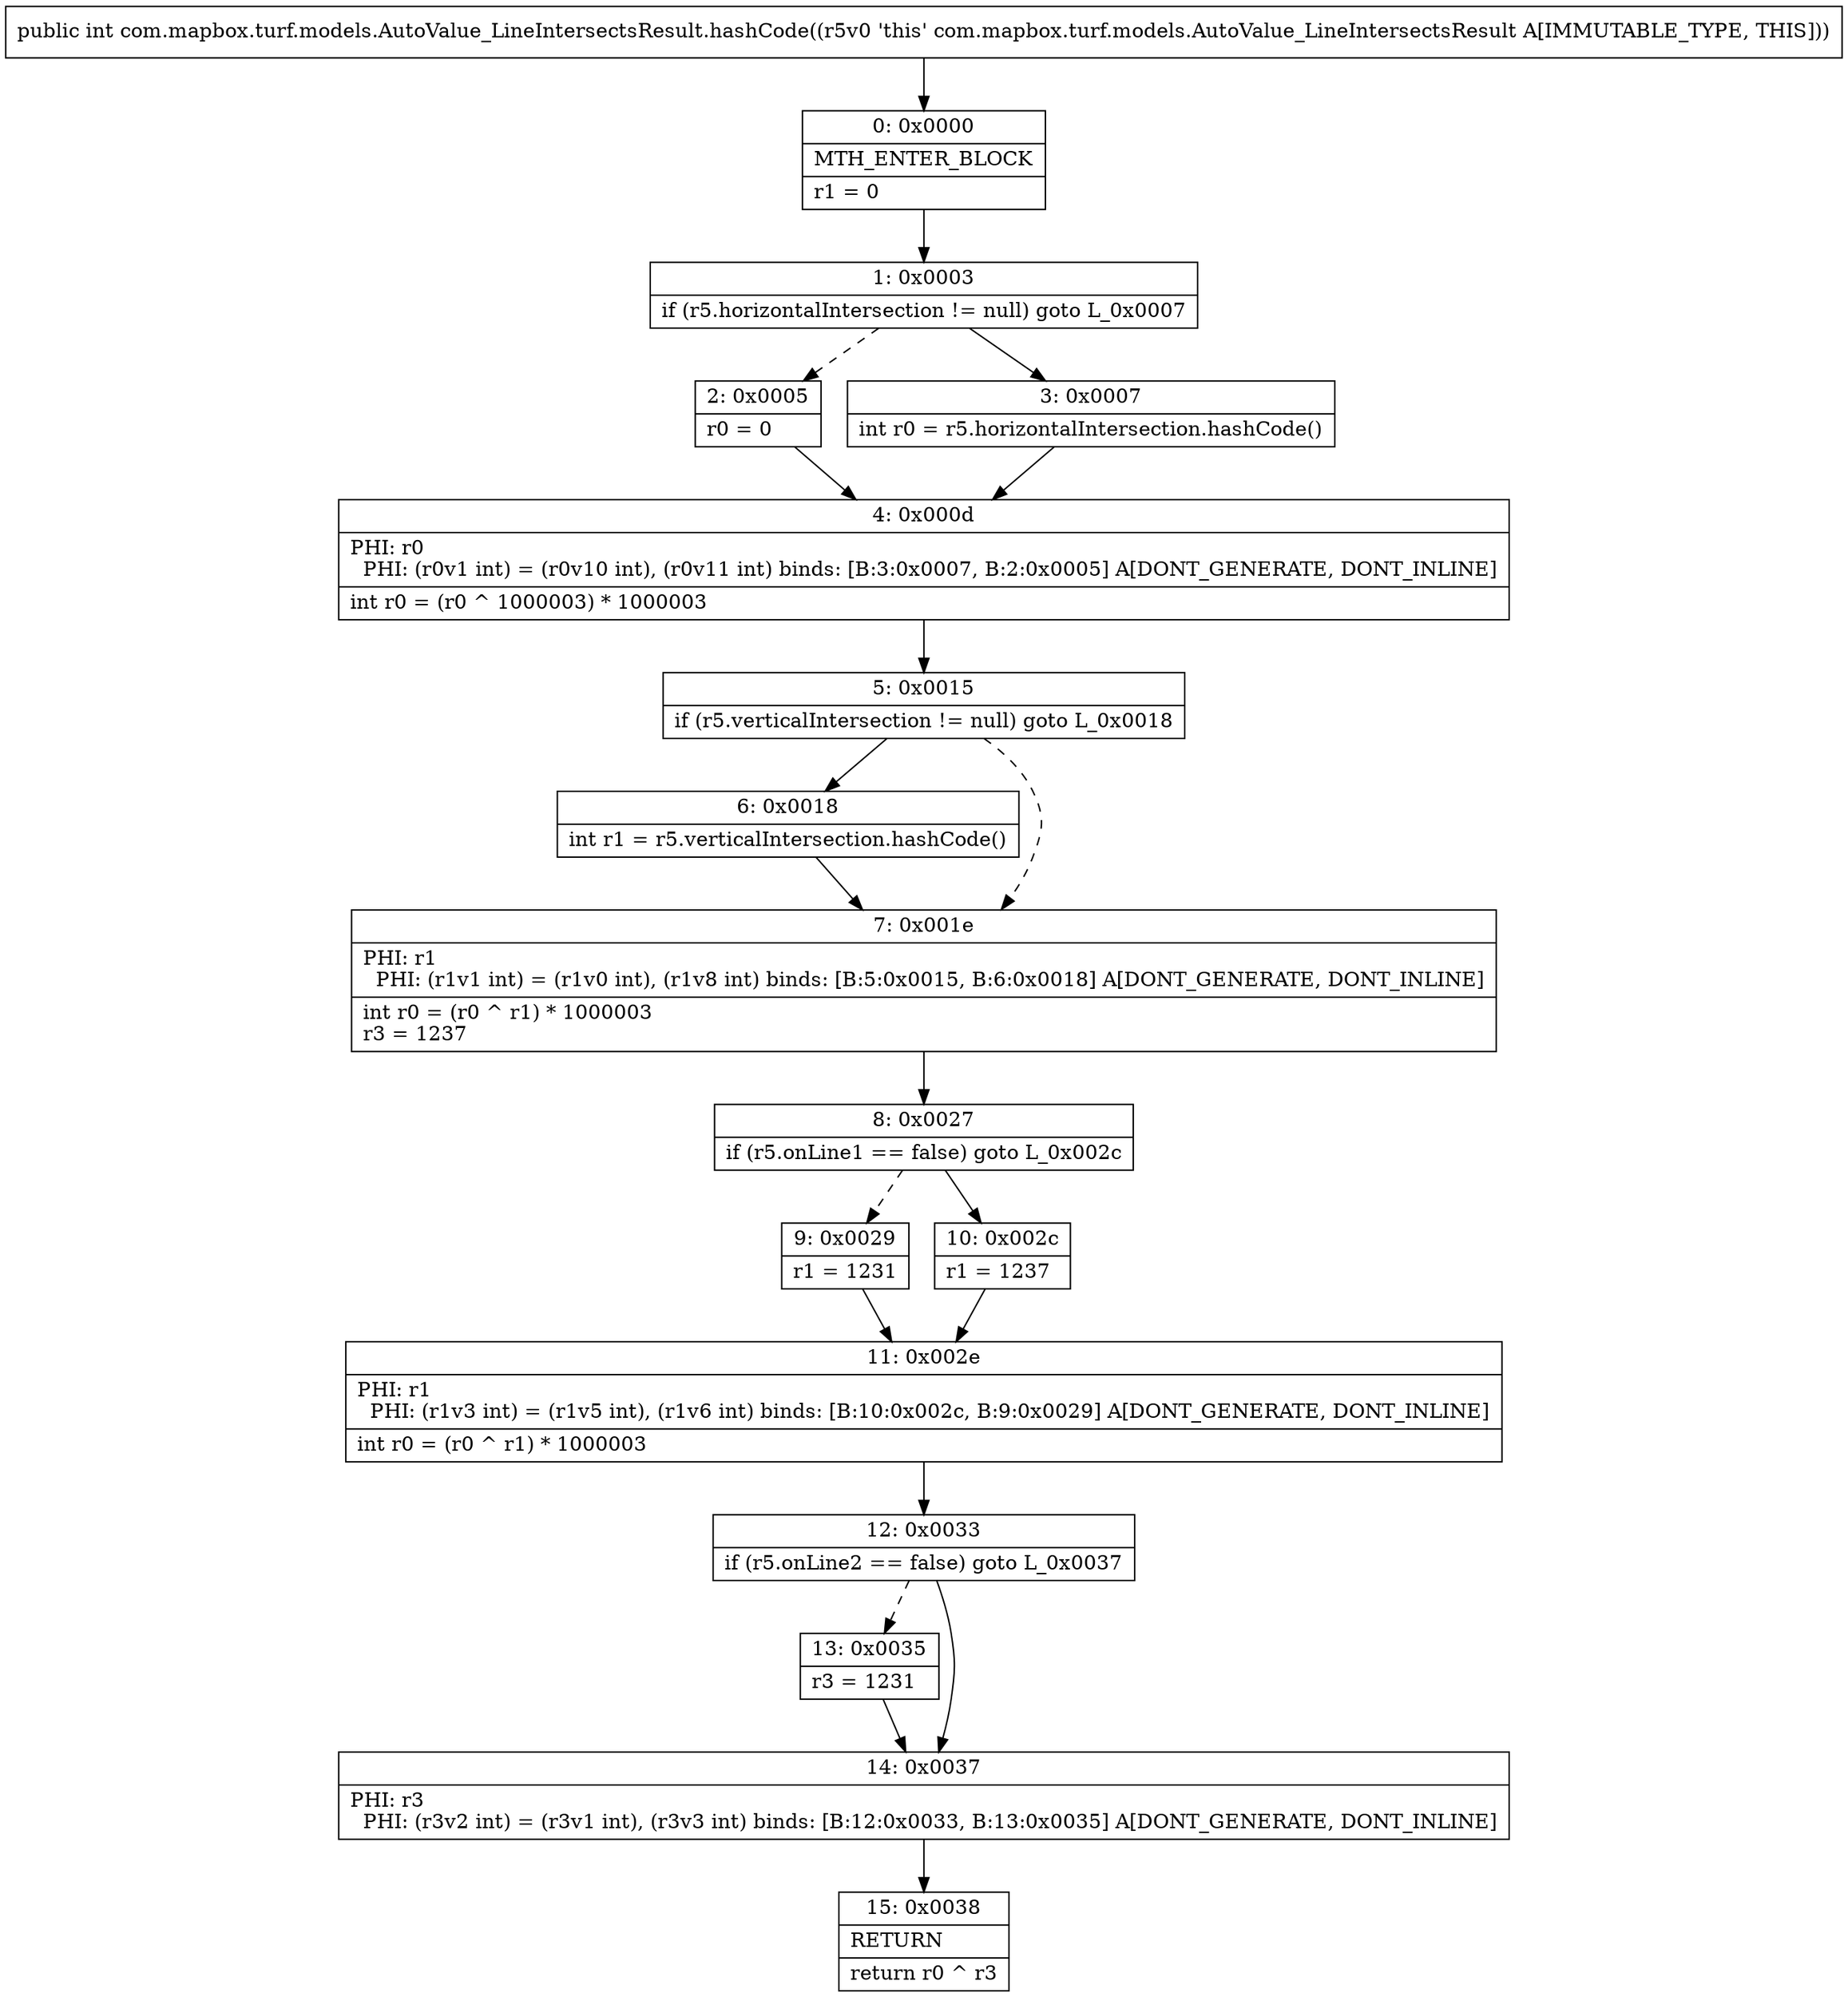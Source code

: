 digraph "CFG forcom.mapbox.turf.models.AutoValue_LineIntersectsResult.hashCode()I" {
Node_0 [shape=record,label="{0\:\ 0x0000|MTH_ENTER_BLOCK\l|r1 = 0\l}"];
Node_1 [shape=record,label="{1\:\ 0x0003|if (r5.horizontalIntersection != null) goto L_0x0007\l}"];
Node_2 [shape=record,label="{2\:\ 0x0005|r0 = 0\l}"];
Node_3 [shape=record,label="{3\:\ 0x0007|int r0 = r5.horizontalIntersection.hashCode()\l}"];
Node_4 [shape=record,label="{4\:\ 0x000d|PHI: r0 \l  PHI: (r0v1 int) = (r0v10 int), (r0v11 int) binds: [B:3:0x0007, B:2:0x0005] A[DONT_GENERATE, DONT_INLINE]\l|int r0 = (r0 ^ 1000003) * 1000003\l}"];
Node_5 [shape=record,label="{5\:\ 0x0015|if (r5.verticalIntersection != null) goto L_0x0018\l}"];
Node_6 [shape=record,label="{6\:\ 0x0018|int r1 = r5.verticalIntersection.hashCode()\l}"];
Node_7 [shape=record,label="{7\:\ 0x001e|PHI: r1 \l  PHI: (r1v1 int) = (r1v0 int), (r1v8 int) binds: [B:5:0x0015, B:6:0x0018] A[DONT_GENERATE, DONT_INLINE]\l|int r0 = (r0 ^ r1) * 1000003\lr3 = 1237\l}"];
Node_8 [shape=record,label="{8\:\ 0x0027|if (r5.onLine1 == false) goto L_0x002c\l}"];
Node_9 [shape=record,label="{9\:\ 0x0029|r1 = 1231\l}"];
Node_10 [shape=record,label="{10\:\ 0x002c|r1 = 1237\l}"];
Node_11 [shape=record,label="{11\:\ 0x002e|PHI: r1 \l  PHI: (r1v3 int) = (r1v5 int), (r1v6 int) binds: [B:10:0x002c, B:9:0x0029] A[DONT_GENERATE, DONT_INLINE]\l|int r0 = (r0 ^ r1) * 1000003\l}"];
Node_12 [shape=record,label="{12\:\ 0x0033|if (r5.onLine2 == false) goto L_0x0037\l}"];
Node_13 [shape=record,label="{13\:\ 0x0035|r3 = 1231\l}"];
Node_14 [shape=record,label="{14\:\ 0x0037|PHI: r3 \l  PHI: (r3v2 int) = (r3v1 int), (r3v3 int) binds: [B:12:0x0033, B:13:0x0035] A[DONT_GENERATE, DONT_INLINE]\l}"];
Node_15 [shape=record,label="{15\:\ 0x0038|RETURN\l|return r0 ^ r3\l}"];
MethodNode[shape=record,label="{public int com.mapbox.turf.models.AutoValue_LineIntersectsResult.hashCode((r5v0 'this' com.mapbox.turf.models.AutoValue_LineIntersectsResult A[IMMUTABLE_TYPE, THIS])) }"];
MethodNode -> Node_0;
Node_0 -> Node_1;
Node_1 -> Node_2[style=dashed];
Node_1 -> Node_3;
Node_2 -> Node_4;
Node_3 -> Node_4;
Node_4 -> Node_5;
Node_5 -> Node_6;
Node_5 -> Node_7[style=dashed];
Node_6 -> Node_7;
Node_7 -> Node_8;
Node_8 -> Node_9[style=dashed];
Node_8 -> Node_10;
Node_9 -> Node_11;
Node_10 -> Node_11;
Node_11 -> Node_12;
Node_12 -> Node_13[style=dashed];
Node_12 -> Node_14;
Node_13 -> Node_14;
Node_14 -> Node_15;
}

